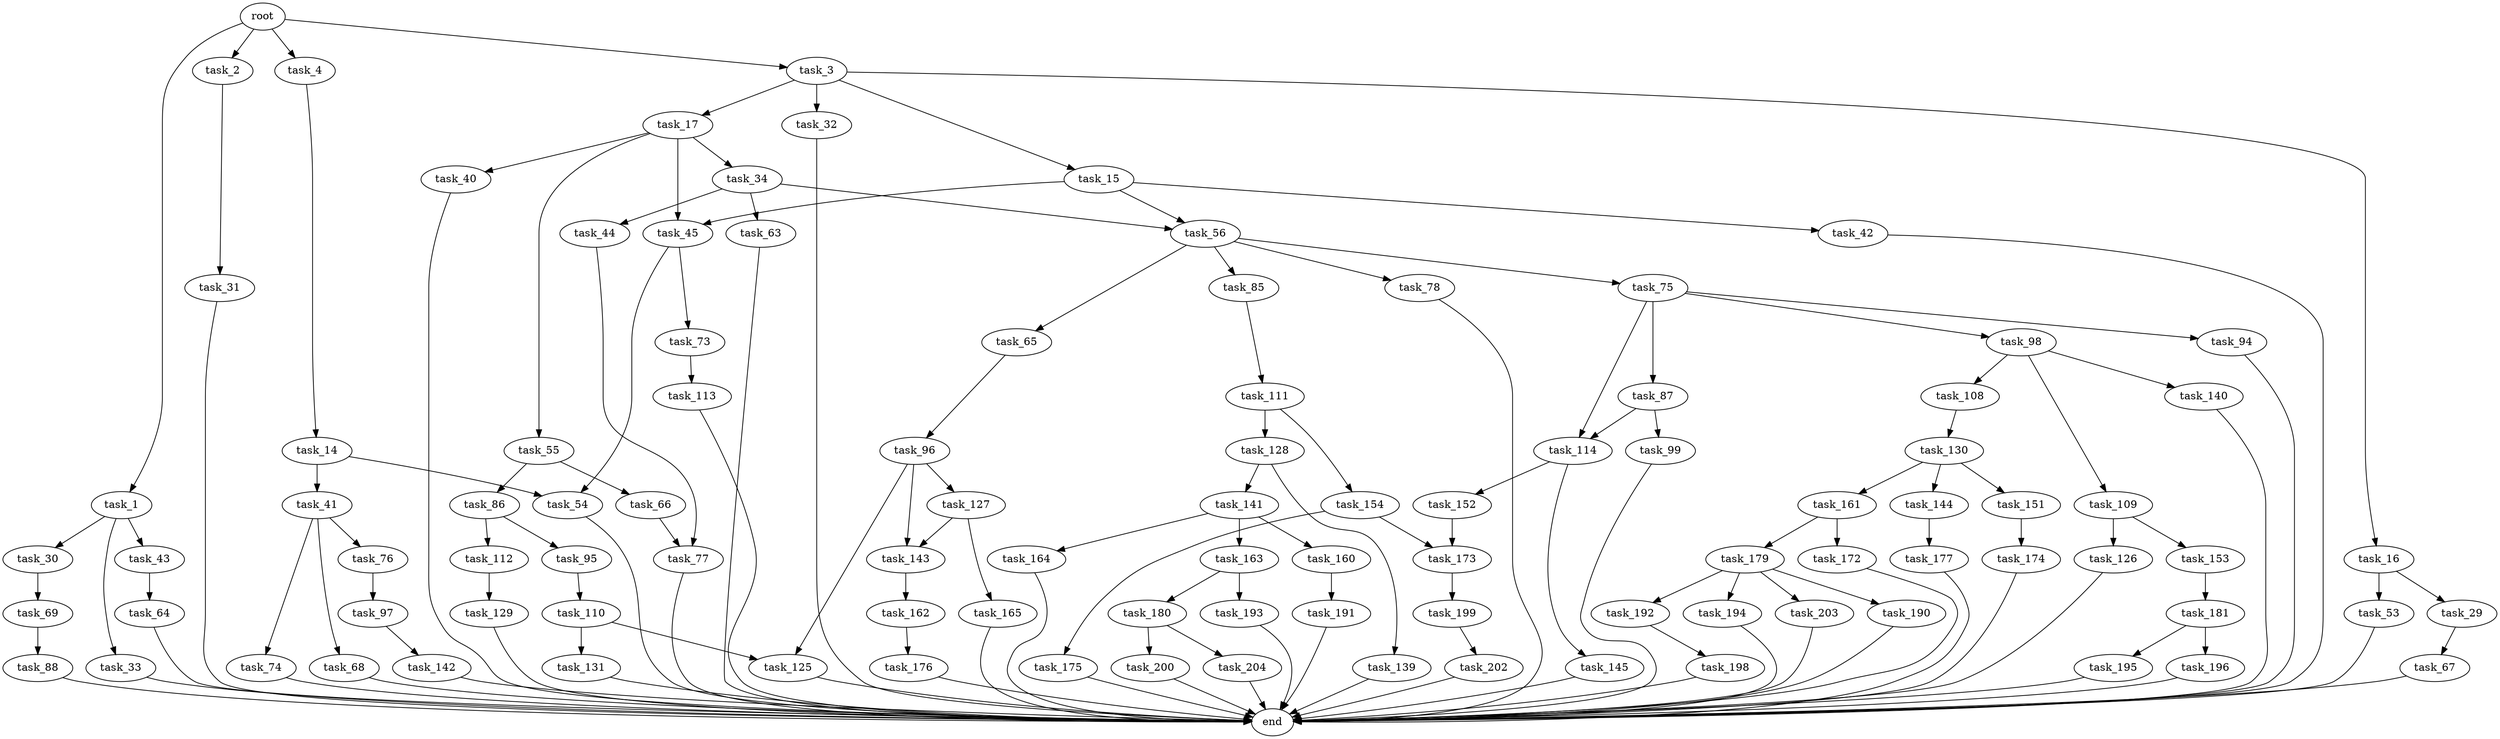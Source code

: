 digraph G {
  root [size="0.000000"];
  task_1 [size="782757789696.000000"];
  task_2 [size="52915878485.000000"];
  task_3 [size="231928233984.000000"];
  task_4 [size="549755813888.000000"];
  task_30 [size="363656966866.000000"];
  task_33 [size="22923300558.000000"];
  task_43 [size="73284072736.000000"];
  task_31 [size="44022323143.000000"];
  task_15 [size="557328718071.000000"];
  task_16 [size="270226897082.000000"];
  task_17 [size="1073741824000.000000"];
  task_32 [size="9208995262.000000"];
  task_14 [size="3773753170.000000"];
  task_41 [size="3207388014.000000"];
  task_54 [size="22216560174.000000"];
  task_42 [size="549755813888.000000"];
  task_45 [size="68719476736.000000"];
  task_56 [size="134217728000.000000"];
  task_29 [size="1191038675.000000"];
  task_53 [size="149102552920.000000"];
  task_34 [size="8869705310.000000"];
  task_40 [size="488058393.000000"];
  task_55 [size="1052533508033.000000"];
  task_67 [size="368293445632.000000"];
  task_69 [size="18515956578.000000"];
  end [size="0.000000"];
  task_44 [size="7480104030.000000"];
  task_63 [size="48216553269.000000"];
  task_68 [size="12582233235.000000"];
  task_74 [size="28991029248.000000"];
  task_76 [size="997251021.000000"];
  task_64 [size="183227984917.000000"];
  task_77 [size="8388257308.000000"];
  task_73 [size="549755813888.000000"];
  task_66 [size="669032489752.000000"];
  task_86 [size="262206112101.000000"];
  task_65 [size="276494436075.000000"];
  task_75 [size="814779232280.000000"];
  task_78 [size="9560362336.000000"];
  task_85 [size="368293445632.000000"];
  task_96 [size="549755813888.000000"];
  task_88 [size="1073741824000.000000"];
  task_113 [size="90266478190.000000"];
  task_87 [size="1140780142.000000"];
  task_94 [size="134217728000.000000"];
  task_98 [size="549755813888.000000"];
  task_114 [size="170962875992.000000"];
  task_97 [size="368293445632.000000"];
  task_111 [size="134217728000.000000"];
  task_95 [size="8589934592.000000"];
  task_112 [size="94599192944.000000"];
  task_99 [size="368293445632.000000"];
  task_110 [size="802697340308.000000"];
  task_125 [size="549755813888.000000"];
  task_127 [size="14960803775.000000"];
  task_143 [size="6315382924.000000"];
  task_142 [size="10276031661.000000"];
  task_108 [size="549755813888.000000"];
  task_109 [size="19195760996.000000"];
  task_140 [size="137624413692.000000"];
  task_130 [size="25299601800.000000"];
  task_126 [size="20404680698.000000"];
  task_153 [size="15661574520.000000"];
  task_131 [size="27895081677.000000"];
  task_128 [size="38790318534.000000"];
  task_154 [size="1145206000443.000000"];
  task_129 [size="163618875864.000000"];
  task_145 [size="549755813888.000000"];
  task_152 [size="5678235239.000000"];
  task_165 [size="190396915992.000000"];
  task_139 [size="1108237180762.000000"];
  task_141 [size="68719476736.000000"];
  task_144 [size="11747886126.000000"];
  task_151 [size="290821470158.000000"];
  task_161 [size="379517438696.000000"];
  task_160 [size="28991029248.000000"];
  task_163 [size="549755813888.000000"];
  task_164 [size="57292746024.000000"];
  task_162 [size="18064151996.000000"];
  task_177 [size="515714990440.000000"];
  task_174 [size="328109683460.000000"];
  task_173 [size="1073741824000.000000"];
  task_181 [size="20846699150.000000"];
  task_175 [size="53740140492.000000"];
  task_191 [size="7803292857.000000"];
  task_172 [size="35455571830.000000"];
  task_179 [size="8589934592.000000"];
  task_176 [size="5785461331.000000"];
  task_180 [size="782757789696.000000"];
  task_193 [size="12663080862.000000"];
  task_199 [size="68719476736.000000"];
  task_190 [size="9446045816.000000"];
  task_192 [size="8077909750.000000"];
  task_194 [size="16113403543.000000"];
  task_203 [size="1073741824000.000000"];
  task_200 [size="22602966712.000000"];
  task_204 [size="1945570009.000000"];
  task_195 [size="1867048940.000000"];
  task_196 [size="3689283154.000000"];
  task_198 [size="549755813888.000000"];
  task_202 [size="782757789696.000000"];

  root -> task_1 [size="1.000000"];
  root -> task_2 [size="1.000000"];
  root -> task_3 [size="1.000000"];
  root -> task_4 [size="1.000000"];
  task_1 -> task_30 [size="679477248.000000"];
  task_1 -> task_33 [size="679477248.000000"];
  task_1 -> task_43 [size="679477248.000000"];
  task_2 -> task_31 [size="75497472.000000"];
  task_3 -> task_15 [size="301989888.000000"];
  task_3 -> task_16 [size="301989888.000000"];
  task_3 -> task_17 [size="301989888.000000"];
  task_3 -> task_32 [size="301989888.000000"];
  task_4 -> task_14 [size="536870912.000000"];
  task_30 -> task_69 [size="411041792.000000"];
  task_33 -> end [size="1.000000"];
  task_43 -> task_64 [size="75497472.000000"];
  task_31 -> end [size="1.000000"];
  task_15 -> task_42 [size="411041792.000000"];
  task_15 -> task_45 [size="411041792.000000"];
  task_15 -> task_56 [size="411041792.000000"];
  task_16 -> task_29 [size="411041792.000000"];
  task_16 -> task_53 [size="411041792.000000"];
  task_17 -> task_34 [size="838860800.000000"];
  task_17 -> task_40 [size="838860800.000000"];
  task_17 -> task_45 [size="838860800.000000"];
  task_17 -> task_55 [size="838860800.000000"];
  task_32 -> end [size="1.000000"];
  task_14 -> task_41 [size="134217728.000000"];
  task_14 -> task_54 [size="134217728.000000"];
  task_41 -> task_68 [size="75497472.000000"];
  task_41 -> task_74 [size="75497472.000000"];
  task_41 -> task_76 [size="75497472.000000"];
  task_54 -> end [size="1.000000"];
  task_42 -> end [size="1.000000"];
  task_45 -> task_54 [size="134217728.000000"];
  task_45 -> task_73 [size="134217728.000000"];
  task_56 -> task_65 [size="209715200.000000"];
  task_56 -> task_75 [size="209715200.000000"];
  task_56 -> task_78 [size="209715200.000000"];
  task_56 -> task_85 [size="209715200.000000"];
  task_29 -> task_67 [size="33554432.000000"];
  task_53 -> end [size="1.000000"];
  task_34 -> task_44 [size="536870912.000000"];
  task_34 -> task_56 [size="536870912.000000"];
  task_34 -> task_63 [size="536870912.000000"];
  task_40 -> end [size="1.000000"];
  task_55 -> task_66 [size="838860800.000000"];
  task_55 -> task_86 [size="838860800.000000"];
  task_67 -> end [size="1.000000"];
  task_69 -> task_88 [size="301989888.000000"];
  task_44 -> task_77 [size="209715200.000000"];
  task_63 -> end [size="1.000000"];
  task_68 -> end [size="1.000000"];
  task_74 -> end [size="1.000000"];
  task_76 -> task_97 [size="75497472.000000"];
  task_64 -> end [size="1.000000"];
  task_77 -> end [size="1.000000"];
  task_73 -> task_113 [size="536870912.000000"];
  task_66 -> task_77 [size="679477248.000000"];
  task_86 -> task_95 [size="209715200.000000"];
  task_86 -> task_112 [size="209715200.000000"];
  task_65 -> task_96 [size="679477248.000000"];
  task_75 -> task_87 [size="536870912.000000"];
  task_75 -> task_94 [size="536870912.000000"];
  task_75 -> task_98 [size="536870912.000000"];
  task_75 -> task_114 [size="536870912.000000"];
  task_78 -> end [size="1.000000"];
  task_85 -> task_111 [size="411041792.000000"];
  task_96 -> task_125 [size="536870912.000000"];
  task_96 -> task_127 [size="536870912.000000"];
  task_96 -> task_143 [size="536870912.000000"];
  task_88 -> end [size="1.000000"];
  task_113 -> end [size="1.000000"];
  task_87 -> task_99 [size="134217728.000000"];
  task_87 -> task_114 [size="134217728.000000"];
  task_94 -> end [size="1.000000"];
  task_98 -> task_108 [size="536870912.000000"];
  task_98 -> task_109 [size="536870912.000000"];
  task_98 -> task_140 [size="536870912.000000"];
  task_114 -> task_145 [size="209715200.000000"];
  task_114 -> task_152 [size="209715200.000000"];
  task_97 -> task_142 [size="411041792.000000"];
  task_111 -> task_128 [size="209715200.000000"];
  task_111 -> task_154 [size="209715200.000000"];
  task_95 -> task_110 [size="33554432.000000"];
  task_112 -> task_129 [size="75497472.000000"];
  task_99 -> end [size="1.000000"];
  task_110 -> task_125 [size="679477248.000000"];
  task_110 -> task_131 [size="679477248.000000"];
  task_125 -> end [size="1.000000"];
  task_127 -> task_143 [size="838860800.000000"];
  task_127 -> task_165 [size="838860800.000000"];
  task_143 -> task_162 [size="536870912.000000"];
  task_142 -> end [size="1.000000"];
  task_108 -> task_130 [size="536870912.000000"];
  task_109 -> task_126 [size="679477248.000000"];
  task_109 -> task_153 [size="679477248.000000"];
  task_140 -> end [size="1.000000"];
  task_130 -> task_144 [size="536870912.000000"];
  task_130 -> task_151 [size="536870912.000000"];
  task_130 -> task_161 [size="536870912.000000"];
  task_126 -> end [size="1.000000"];
  task_153 -> task_181 [size="536870912.000000"];
  task_131 -> end [size="1.000000"];
  task_128 -> task_139 [size="33554432.000000"];
  task_128 -> task_141 [size="33554432.000000"];
  task_154 -> task_173 [size="838860800.000000"];
  task_154 -> task_175 [size="838860800.000000"];
  task_129 -> end [size="1.000000"];
  task_145 -> end [size="1.000000"];
  task_152 -> task_173 [size="209715200.000000"];
  task_165 -> end [size="1.000000"];
  task_139 -> end [size="1.000000"];
  task_141 -> task_160 [size="134217728.000000"];
  task_141 -> task_163 [size="134217728.000000"];
  task_141 -> task_164 [size="134217728.000000"];
  task_144 -> task_177 [size="679477248.000000"];
  task_151 -> task_174 [size="301989888.000000"];
  task_161 -> task_172 [size="411041792.000000"];
  task_161 -> task_179 [size="411041792.000000"];
  task_160 -> task_191 [size="75497472.000000"];
  task_163 -> task_180 [size="536870912.000000"];
  task_163 -> task_193 [size="536870912.000000"];
  task_164 -> end [size="1.000000"];
  task_162 -> task_176 [size="33554432.000000"];
  task_177 -> end [size="1.000000"];
  task_174 -> end [size="1.000000"];
  task_173 -> task_199 [size="838860800.000000"];
  task_181 -> task_195 [size="536870912.000000"];
  task_181 -> task_196 [size="536870912.000000"];
  task_175 -> end [size="1.000000"];
  task_191 -> end [size="1.000000"];
  task_172 -> end [size="1.000000"];
  task_179 -> task_190 [size="33554432.000000"];
  task_179 -> task_192 [size="33554432.000000"];
  task_179 -> task_194 [size="33554432.000000"];
  task_179 -> task_203 [size="33554432.000000"];
  task_176 -> end [size="1.000000"];
  task_180 -> task_200 [size="679477248.000000"];
  task_180 -> task_204 [size="679477248.000000"];
  task_193 -> end [size="1.000000"];
  task_199 -> task_202 [size="134217728.000000"];
  task_190 -> end [size="1.000000"];
  task_192 -> task_198 [size="134217728.000000"];
  task_194 -> end [size="1.000000"];
  task_203 -> end [size="1.000000"];
  task_200 -> end [size="1.000000"];
  task_204 -> end [size="1.000000"];
  task_195 -> end [size="1.000000"];
  task_196 -> end [size="1.000000"];
  task_198 -> end [size="1.000000"];
  task_202 -> end [size="1.000000"];
}

